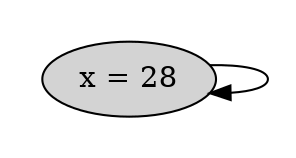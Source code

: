 strict digraph DiskGraph {
nodesep=0.35;
subgraph cluster_graph {
color="white";
83357677548360023 [label="x = 28",style = filled]
83357677548360023 -> 83357677548360023 [label="",color="black",fontcolor="black"];
{rank = same; 83357677548360023;}
}
}